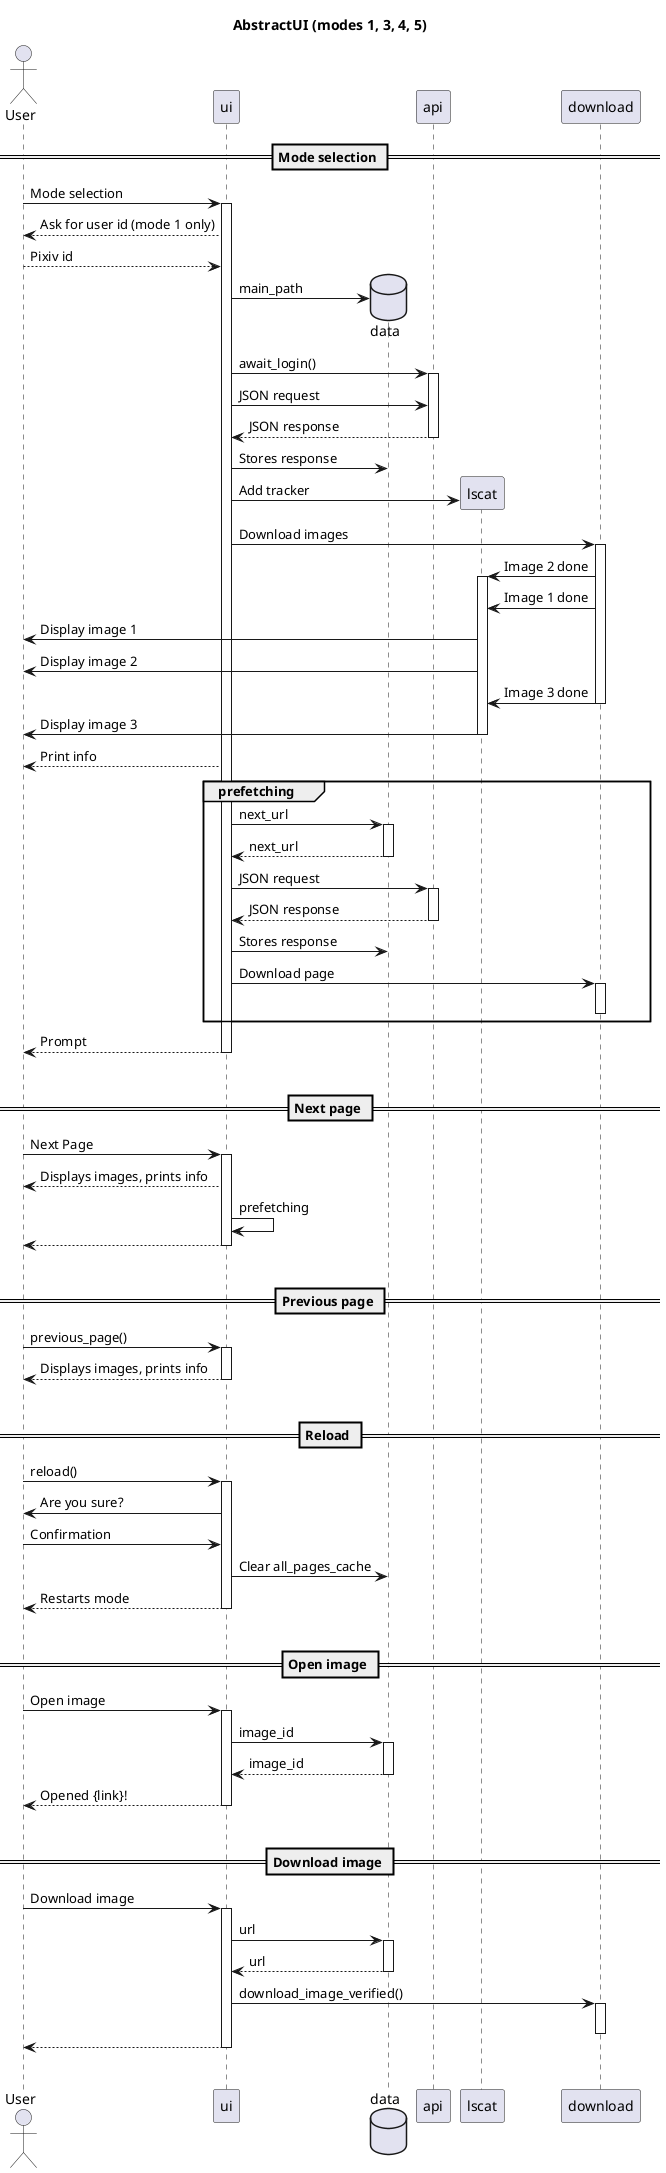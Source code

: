 @startuml
title AbstractUI (modes 1, 3, 4, 5)

actor User

== Mode selection ==
User -> ui ++: Mode selection
ui --> User: Ask for user id (mode 1 only)
User --> ui: Pixiv id
database data
create data
ui -> data: main_path
ui -> api ++: await_login()
ui -> api: JSON request
return JSON response
ui -> data: Stores response
create lscat
ui -> lscat: Add tracker
ui -> download: Download images
activate download
download -> lscat ++: Image 2 done
download -> lscat: Image 1 done
lscat -> User: Display image 1
lscat -> User: Display image 2
download -> lscat: Image 3 done
deactivate download
lscat -> User: Display image 3
deactivate lscat
ui --> User: Print info
group prefetching
    ui -> data ++: next_url
    return next_url
    ui -> api ++: JSON request
    return JSON response
    ui -> data: Stores response
    ui -> download: Download page
    activate download
    deactivate download
end
return Prompt
|||

== Next page ==
User -> ui ++: Next Page
ui --> User: Displays images, prints info
ui -> ui: prefetching
return
|||

== Previous page ==
User -> ui ++: previous_page()
return Displays images, prints info
|||

== Reload ==
User -> ui ++: reload()
ui -> User: Are you sure?
User -> ui: Confirmation
ui -> data: Clear all_pages_cache
return Restarts mode
|||

== Open image ==
User -> ui ++: Open image
ui -> data ++: image_id
return image_id
return Opened {link}!
|||

== Download image ==
User -> ui ++: Download image
ui -> data ++: url
return url
ui -> download: download_image_verified()
activate download
deactivate download
return
|||
@enduml


